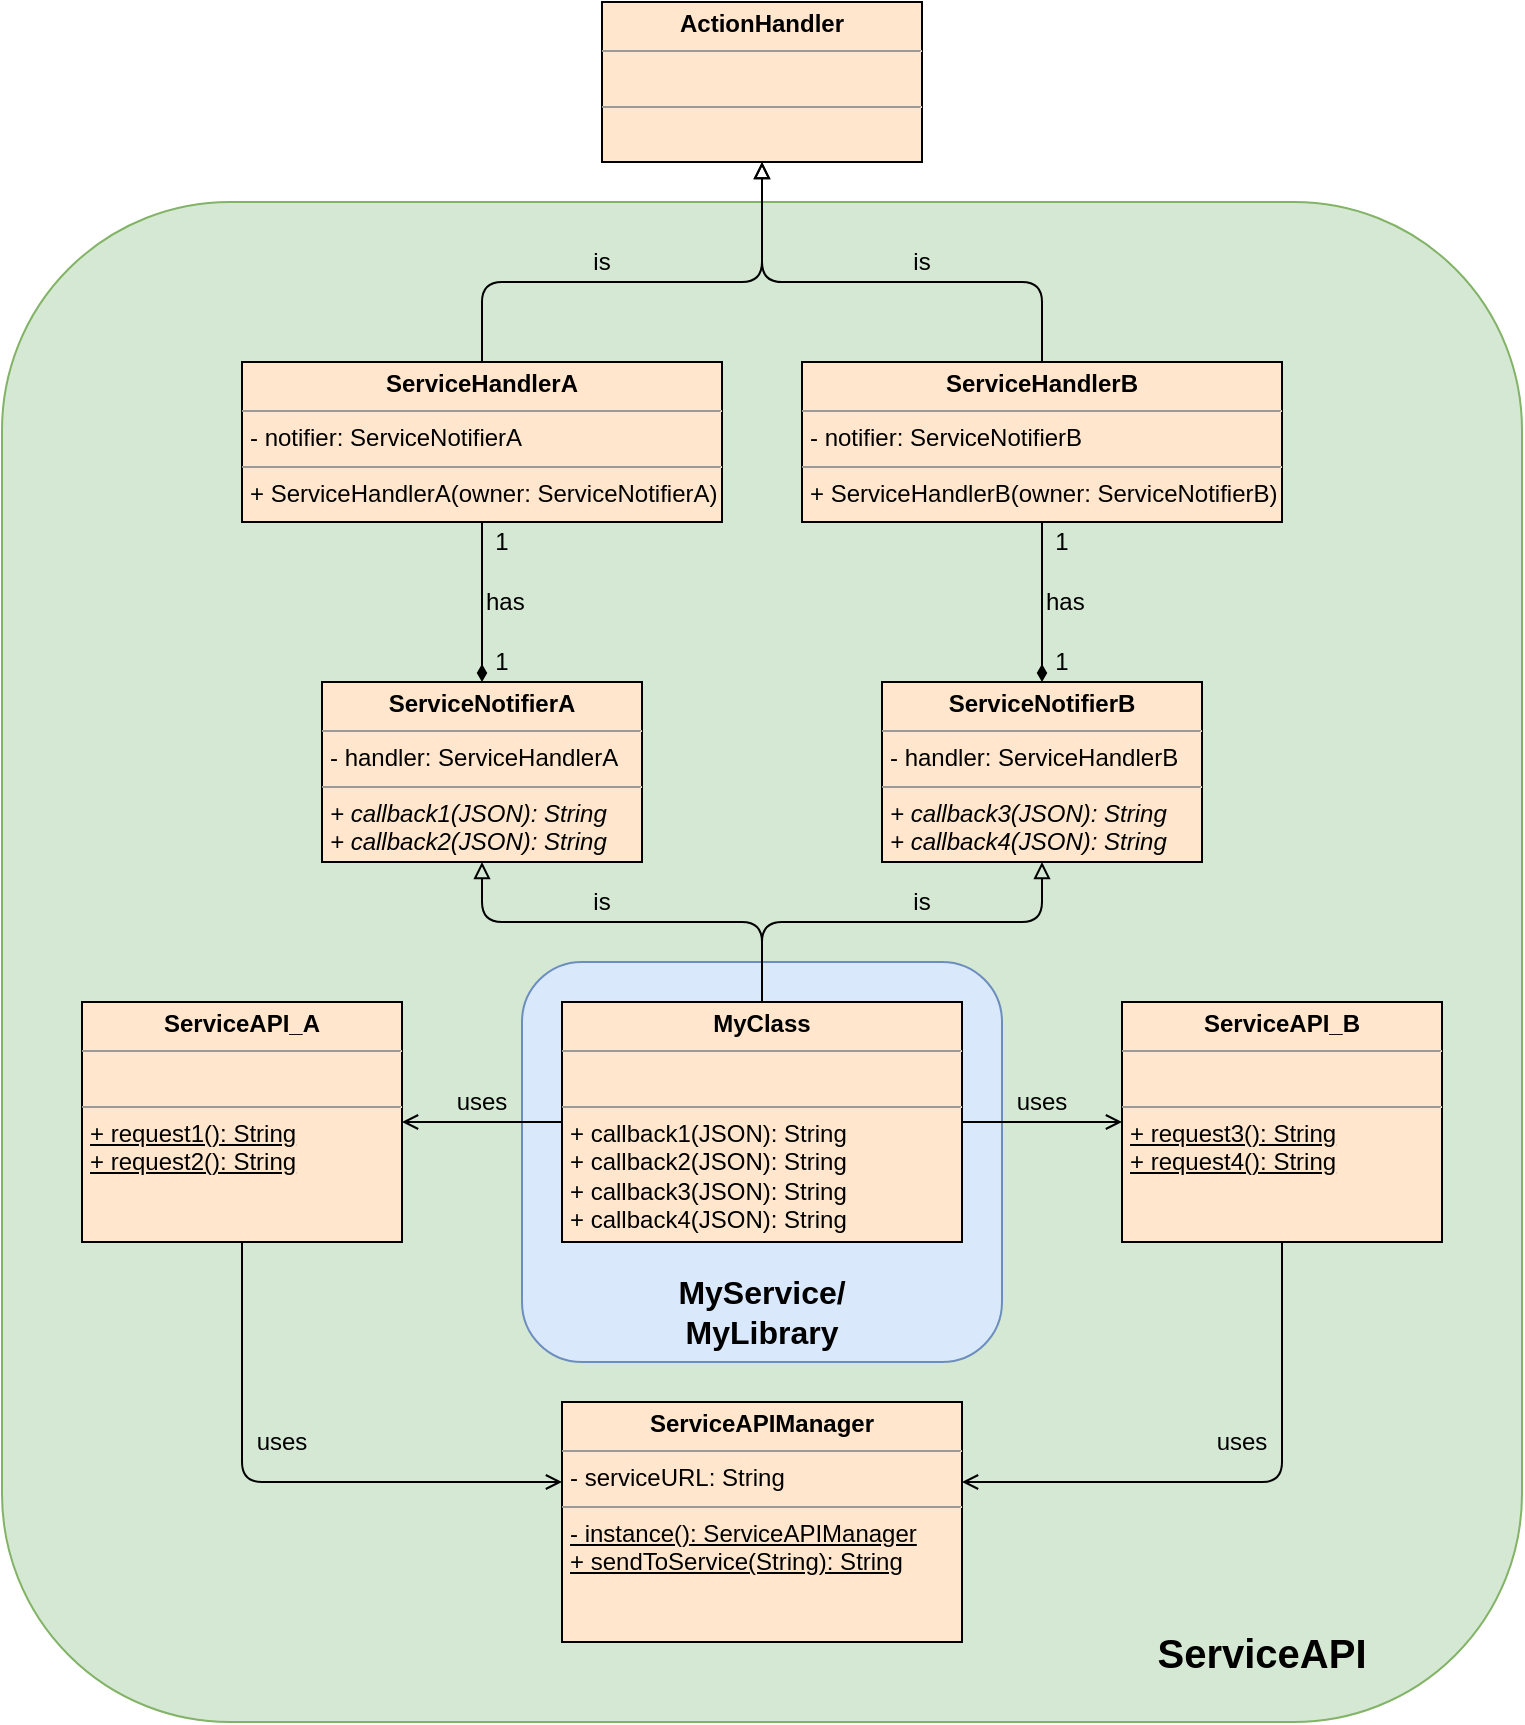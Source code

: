 <mxfile version="26.0.4">
  <diagram name="Page-1" id="a6RekXZ-yNWR2Jmaxnki">
    <mxGraphModel dx="2938" dy="1188" grid="1" gridSize="10" guides="1" tooltips="1" connect="1" arrows="1" fold="1" page="1" pageScale="1" pageWidth="1654" pageHeight="1169" math="0" shadow="0">
      <root>
        <mxCell id="0" />
        <mxCell id="1" parent="0" />
        <mxCell id="VOK0NjO4ZqthzF3g6MxM-36" value="" style="rounded=1;whiteSpace=wrap;html=1;fillColor=#d5e8d4;strokeColor=#82b366;fillStyle=auto;" vertex="1" parent="1">
          <mxGeometry x="320" y="120" width="760" height="760" as="geometry" />
        </mxCell>
        <mxCell id="VOK0NjO4ZqthzF3g6MxM-37" value="" style="rounded=1;whiteSpace=wrap;html=1;fillColor=#dae8fc;strokeColor=#6c8ebf;" vertex="1" parent="1">
          <mxGeometry x="580" y="500" width="240" height="200" as="geometry" />
        </mxCell>
        <mxCell id="VOK0NjO4ZqthzF3g6MxM-1" value="&lt;p style=&quot;margin:0px;margin-top:4px;text-align:center;&quot;&gt;&lt;span style=&quot;background-color: transparent; text-align: left;&quot;&gt;&lt;b&gt;ActionHandler&lt;/b&gt;&lt;/span&gt;&lt;/p&gt;&lt;hr size=&quot;1&quot;&gt;&lt;p style=&quot;margin:0px;margin-left:4px;&quot;&gt;&lt;br&gt;&lt;/p&gt;&lt;hr size=&quot;1&quot;&gt;&lt;p style=&quot;margin:0px;margin-left:4px;&quot;&gt;&lt;br&gt;&lt;/p&gt;" style="verticalAlign=top;align=left;overflow=fill;fontSize=12;fontFamily=Helvetica;html=1;fillColor=#ffe6cc;strokeColor=#000000;" vertex="1" parent="1">
          <mxGeometry x="620" y="20" width="160" height="80" as="geometry" />
        </mxCell>
        <mxCell id="VOK0NjO4ZqthzF3g6MxM-5" style="edgeStyle=orthogonalEdgeStyle;rounded=1;orthogonalLoop=1;jettySize=auto;html=1;endArrow=block;endFill=0;curved=0;" edge="1" parent="1" source="VOK0NjO4ZqthzF3g6MxM-2" target="VOK0NjO4ZqthzF3g6MxM-1">
          <mxGeometry relative="1" as="geometry">
            <Array as="points">
              <mxPoint x="560" y="160" />
              <mxPoint x="700" y="160" />
            </Array>
          </mxGeometry>
        </mxCell>
        <mxCell id="VOK0NjO4ZqthzF3g6MxM-2" value="&lt;p style=&quot;margin:0px;margin-top:4px;text-align:center;&quot;&gt;&lt;b&gt;ServiceHandlerA&lt;/b&gt;&lt;/p&gt;&lt;hr size=&quot;1&quot;&gt;&lt;p style=&quot;margin:0px;margin-left:4px;&quot;&gt;- notifier: ServiceNotifierA&lt;/p&gt;&lt;hr size=&quot;1&quot;&gt;&lt;p style=&quot;margin:0px;margin-left:4px;&quot;&gt;+ ServiceHandlerA(owner: ServiceNotifierA)&lt;/p&gt;" style="verticalAlign=top;align=left;overflow=fill;fontSize=12;fontFamily=Helvetica;html=1;fillColor=#ffe6cc;strokeColor=#000000;" vertex="1" parent="1">
          <mxGeometry x="440" y="200" width="240" height="80" as="geometry" />
        </mxCell>
        <mxCell id="VOK0NjO4ZqthzF3g6MxM-4" style="edgeStyle=orthogonalEdgeStyle;rounded=0;orthogonalLoop=1;jettySize=auto;html=1;endArrow=none;endFill=0;startArrow=diamondThin;startFill=1;" edge="1" parent="1" source="VOK0NjO4ZqthzF3g6MxM-3" target="VOK0NjO4ZqthzF3g6MxM-2">
          <mxGeometry relative="1" as="geometry" />
        </mxCell>
        <mxCell id="VOK0NjO4ZqthzF3g6MxM-3" value="&lt;p style=&quot;margin:0px;margin-top:4px;text-align:center;&quot;&gt;&lt;b&gt;ServiceNotifierA&lt;/b&gt;&lt;/p&gt;&lt;hr size=&quot;1&quot;&gt;&lt;p style=&quot;margin:0px;margin-left:4px;&quot;&gt;- handler: ServiceHandlerA&lt;/p&gt;&lt;hr size=&quot;1&quot;&gt;&lt;p style=&quot;margin:0px;margin-left:4px;&quot;&gt;&lt;i&gt;+ callback1(JSON): String&lt;/i&gt;&lt;/p&gt;&lt;p style=&quot;margin:0px;margin-left:4px;&quot;&gt;&lt;i&gt;+ callback2(JSON): String&lt;/i&gt;&lt;/p&gt;" style="verticalAlign=top;align=left;overflow=fill;fontSize=12;fontFamily=Helvetica;html=1;fillColor=#ffe6cc;strokeColor=#000000;" vertex="1" parent="1">
          <mxGeometry x="480" y="360" width="160" height="90" as="geometry" />
        </mxCell>
        <mxCell id="VOK0NjO4ZqthzF3g6MxM-10" style="edgeStyle=orthogonalEdgeStyle;rounded=1;orthogonalLoop=1;jettySize=auto;html=1;endArrow=block;endFill=0;curved=0;" edge="1" parent="1" source="VOK0NjO4ZqthzF3g6MxM-6" target="VOK0NjO4ZqthzF3g6MxM-1">
          <mxGeometry relative="1" as="geometry">
            <Array as="points">
              <mxPoint x="840" y="160" />
              <mxPoint x="700" y="160" />
            </Array>
          </mxGeometry>
        </mxCell>
        <mxCell id="VOK0NjO4ZqthzF3g6MxM-6" value="&lt;p style=&quot;margin:0px;margin-top:4px;text-align:center;&quot;&gt;&lt;b&gt;ServiceHandlerB&lt;/b&gt;&lt;/p&gt;&lt;hr size=&quot;1&quot;&gt;&lt;p style=&quot;margin:0px;margin-left:4px;&quot;&gt;- notifier: ServiceNotifierB&lt;/p&gt;&lt;hr size=&quot;1&quot;&gt;&lt;p style=&quot;margin:0px;margin-left:4px;&quot;&gt;+ ServiceHandlerB(owner: ServiceNotifierB&lt;span style=&quot;background-color: transparent; color: light-dark(rgb(0, 0, 0), rgb(255, 255, 255));&quot;&gt;)&lt;/span&gt;&lt;/p&gt;" style="verticalAlign=top;align=left;overflow=fill;fontSize=12;fontFamily=Helvetica;html=1;fillColor=#ffe6cc;strokeColor=#000000;" vertex="1" parent="1">
          <mxGeometry x="720" y="200" width="240" height="80" as="geometry" />
        </mxCell>
        <mxCell id="VOK0NjO4ZqthzF3g6MxM-9" style="edgeStyle=orthogonalEdgeStyle;rounded=0;orthogonalLoop=1;jettySize=auto;html=1;endArrow=none;endFill=0;startArrow=diamondThin;startFill=1;" edge="1" parent="1" source="VOK0NjO4ZqthzF3g6MxM-7" target="VOK0NjO4ZqthzF3g6MxM-6">
          <mxGeometry relative="1" as="geometry" />
        </mxCell>
        <mxCell id="VOK0NjO4ZqthzF3g6MxM-7" value="&lt;p style=&quot;margin:0px;margin-top:4px;text-align:center;&quot;&gt;&lt;b&gt;ServiceNotifierB&lt;/b&gt;&lt;/p&gt;&lt;hr size=&quot;1&quot;&gt;&lt;p style=&quot;margin:0px;margin-left:4px;&quot;&gt;- handler: ServiceHandlerB&lt;/p&gt;&lt;hr size=&quot;1&quot;&gt;&lt;p style=&quot;margin:0px;margin-left:4px;&quot;&gt;&lt;i&gt;+ callback3(JSON): String&lt;/i&gt;&lt;/p&gt;&lt;p style=&quot;margin:0px;margin-left:4px;&quot;&gt;&lt;i&gt;+ callback4(JSON): String&lt;/i&gt;&lt;/p&gt;" style="verticalAlign=top;align=left;overflow=fill;fontSize=12;fontFamily=Helvetica;html=1;fillColor=#ffe6cc;strokeColor=#000000;" vertex="1" parent="1">
          <mxGeometry x="760" y="360" width="160" height="90" as="geometry" />
        </mxCell>
        <mxCell id="VOK0NjO4ZqthzF3g6MxM-12" style="edgeStyle=orthogonalEdgeStyle;rounded=1;orthogonalLoop=1;jettySize=auto;html=1;endArrow=block;endFill=0;curved=0;" edge="1" parent="1" source="VOK0NjO4ZqthzF3g6MxM-11" target="VOK0NjO4ZqthzF3g6MxM-3">
          <mxGeometry relative="1" as="geometry">
            <Array as="points">
              <mxPoint x="700" y="480" />
              <mxPoint x="560" y="480" />
            </Array>
          </mxGeometry>
        </mxCell>
        <mxCell id="VOK0NjO4ZqthzF3g6MxM-13" style="edgeStyle=orthogonalEdgeStyle;rounded=1;orthogonalLoop=1;jettySize=auto;html=1;curved=0;endArrow=block;endFill=0;" edge="1" parent="1" source="VOK0NjO4ZqthzF3g6MxM-11" target="VOK0NjO4ZqthzF3g6MxM-7">
          <mxGeometry relative="1" as="geometry">
            <Array as="points">
              <mxPoint x="700" y="480" />
              <mxPoint x="840" y="480" />
            </Array>
          </mxGeometry>
        </mxCell>
        <mxCell id="VOK0NjO4ZqthzF3g6MxM-27" style="edgeStyle=orthogonalEdgeStyle;rounded=0;orthogonalLoop=1;jettySize=auto;html=1;endArrow=open;endFill=0;" edge="1" parent="1" source="VOK0NjO4ZqthzF3g6MxM-11" target="VOK0NjO4ZqthzF3g6MxM-24">
          <mxGeometry relative="1" as="geometry" />
        </mxCell>
        <mxCell id="VOK0NjO4ZqthzF3g6MxM-29" style="edgeStyle=orthogonalEdgeStyle;rounded=0;orthogonalLoop=1;jettySize=auto;html=1;endArrow=open;endFill=0;" edge="1" parent="1" source="VOK0NjO4ZqthzF3g6MxM-11" target="VOK0NjO4ZqthzF3g6MxM-25">
          <mxGeometry relative="1" as="geometry" />
        </mxCell>
        <mxCell id="VOK0NjO4ZqthzF3g6MxM-11" value="&lt;p style=&quot;margin:0px;margin-top:4px;text-align:center;&quot;&gt;&lt;b&gt;MyClass&lt;/b&gt;&lt;/p&gt;&lt;hr size=&quot;1&quot;&gt;&lt;p style=&quot;margin:0px;margin-left:4px;&quot;&gt;&lt;br&gt;&lt;/p&gt;&lt;hr size=&quot;1&quot;&gt;&lt;p style=&quot;margin:0px;margin-left:4px;&quot;&gt;+ callback1(JSON): String&lt;/p&gt;&lt;p style=&quot;margin:0px;margin-left:4px;&quot;&gt;+ callback2(JSON): String&lt;br&gt;&lt;/p&gt;&lt;p style=&quot;margin:0px;margin-left:4px;&quot;&gt;+ callback3(JSON): String&lt;br&gt;&lt;/p&gt;&lt;p style=&quot;margin:0px;margin-left:4px;&quot;&gt;+ callback4(JSON): String&lt;br&gt;&lt;/p&gt;" style="verticalAlign=top;align=left;overflow=fill;fontSize=12;fontFamily=Helvetica;html=1;fillColor=#ffe6cc;strokeColor=#000000;" vertex="1" parent="1">
          <mxGeometry x="600" y="520" width="200" height="120" as="geometry" />
        </mxCell>
        <mxCell id="VOK0NjO4ZqthzF3g6MxM-14" value="is" style="text;html=1;align=center;verticalAlign=middle;whiteSpace=wrap;rounded=0;" vertex="1" parent="1">
          <mxGeometry x="770" y="140" width="20" height="20" as="geometry" />
        </mxCell>
        <mxCell id="VOK0NjO4ZqthzF3g6MxM-15" value="is" style="text;html=1;align=center;verticalAlign=middle;whiteSpace=wrap;rounded=0;" vertex="1" parent="1">
          <mxGeometry x="610" y="140" width="20" height="20" as="geometry" />
        </mxCell>
        <mxCell id="VOK0NjO4ZqthzF3g6MxM-16" value="is" style="text;html=1;align=center;verticalAlign=middle;whiteSpace=wrap;rounded=0;" vertex="1" parent="1">
          <mxGeometry x="770" y="460" width="20" height="20" as="geometry" />
        </mxCell>
        <mxCell id="VOK0NjO4ZqthzF3g6MxM-17" value="is" style="text;html=1;align=center;verticalAlign=middle;whiteSpace=wrap;rounded=0;" vertex="1" parent="1">
          <mxGeometry x="610" y="460" width="20" height="20" as="geometry" />
        </mxCell>
        <mxCell id="VOK0NjO4ZqthzF3g6MxM-18" value="has" style="text;html=1;align=left;verticalAlign=middle;whiteSpace=wrap;rounded=0;" vertex="1" parent="1">
          <mxGeometry x="840" y="310" width="20" height="20" as="geometry" />
        </mxCell>
        <mxCell id="VOK0NjO4ZqthzF3g6MxM-19" value="has" style="text;html=1;align=left;verticalAlign=middle;whiteSpace=wrap;rounded=0;" vertex="1" parent="1">
          <mxGeometry x="560" y="310" width="20" height="20" as="geometry" />
        </mxCell>
        <mxCell id="VOK0NjO4ZqthzF3g6MxM-20" value="1" style="text;html=1;align=center;verticalAlign=middle;whiteSpace=wrap;rounded=0;" vertex="1" parent="1">
          <mxGeometry x="840" y="340" width="20" height="20" as="geometry" />
        </mxCell>
        <mxCell id="VOK0NjO4ZqthzF3g6MxM-21" value="1" style="text;html=1;align=center;verticalAlign=middle;whiteSpace=wrap;rounded=0;" vertex="1" parent="1">
          <mxGeometry x="560" y="340" width="20" height="20" as="geometry" />
        </mxCell>
        <mxCell id="VOK0NjO4ZqthzF3g6MxM-22" value="1" style="text;html=1;align=center;verticalAlign=middle;whiteSpace=wrap;rounded=0;" vertex="1" parent="1">
          <mxGeometry x="840" y="280" width="20" height="20" as="geometry" />
        </mxCell>
        <mxCell id="VOK0NjO4ZqthzF3g6MxM-23" value="1" style="text;html=1;align=center;verticalAlign=middle;whiteSpace=wrap;rounded=0;" vertex="1" parent="1">
          <mxGeometry x="560" y="280" width="20" height="20" as="geometry" />
        </mxCell>
        <mxCell id="VOK0NjO4ZqthzF3g6MxM-30" style="edgeStyle=orthogonalEdgeStyle;rounded=1;orthogonalLoop=1;jettySize=auto;html=1;curved=0;endArrow=open;endFill=0;" edge="1" parent="1" source="VOK0NjO4ZqthzF3g6MxM-24" target="VOK0NjO4ZqthzF3g6MxM-26">
          <mxGeometry relative="1" as="geometry">
            <Array as="points">
              <mxPoint x="440" y="760" />
            </Array>
          </mxGeometry>
        </mxCell>
        <mxCell id="VOK0NjO4ZqthzF3g6MxM-24" value="&lt;p style=&quot;margin:0px;margin-top:4px;text-align:center;&quot;&gt;&lt;b&gt;ServiceAPI_A&lt;/b&gt;&lt;/p&gt;&lt;hr size=&quot;1&quot;&gt;&lt;p style=&quot;margin:0px;margin-left:4px;&quot;&gt;&lt;br&gt;&lt;/p&gt;&lt;hr size=&quot;1&quot;&gt;&lt;p style=&quot;margin:0px;margin-left:4px;&quot;&gt;&lt;u&gt;+ request1(): String&lt;/u&gt;&lt;/p&gt;&lt;p style=&quot;margin:0px;margin-left:4px;&quot;&gt;&lt;u&gt;+ request2(): String&lt;/u&gt;&lt;/p&gt;" style="verticalAlign=top;align=left;overflow=fill;fontSize=12;fontFamily=Helvetica;html=1;fillColor=#ffe6cc;strokeColor=#000000;" vertex="1" parent="1">
          <mxGeometry x="360" y="520" width="160" height="120" as="geometry" />
        </mxCell>
        <mxCell id="VOK0NjO4ZqthzF3g6MxM-31" style="edgeStyle=orthogonalEdgeStyle;rounded=1;orthogonalLoop=1;jettySize=auto;html=1;endArrow=open;endFill=0;curved=0;" edge="1" parent="1" source="VOK0NjO4ZqthzF3g6MxM-25" target="VOK0NjO4ZqthzF3g6MxM-26">
          <mxGeometry relative="1" as="geometry">
            <Array as="points">
              <mxPoint x="960" y="760" />
            </Array>
          </mxGeometry>
        </mxCell>
        <mxCell id="VOK0NjO4ZqthzF3g6MxM-25" value="&lt;p style=&quot;margin:0px;margin-top:4px;text-align:center;&quot;&gt;&lt;b&gt;ServiceAPI_B&lt;/b&gt;&lt;/p&gt;&lt;hr size=&quot;1&quot;&gt;&lt;p style=&quot;margin:0px;margin-left:4px;&quot;&gt;&lt;br&gt;&lt;/p&gt;&lt;hr size=&quot;1&quot;&gt;&lt;p style=&quot;margin:0px;margin-left:4px;&quot;&gt;&lt;u&gt;+ request3(): String&lt;/u&gt;&lt;/p&gt;&lt;p style=&quot;margin:0px;margin-left:4px;&quot;&gt;&lt;u&gt;+ request4(): String&lt;/u&gt;&lt;/p&gt;" style="verticalAlign=top;align=left;overflow=fill;fontSize=12;fontFamily=Helvetica;html=1;fillColor=#ffe6cc;strokeColor=#000000;" vertex="1" parent="1">
          <mxGeometry x="880" y="520" width="160" height="120" as="geometry" />
        </mxCell>
        <mxCell id="VOK0NjO4ZqthzF3g6MxM-26" value="&lt;p style=&quot;margin:0px;margin-top:4px;text-align:center;&quot;&gt;&lt;b&gt;ServiceAPIManager&lt;/b&gt;&lt;/p&gt;&lt;hr size=&quot;1&quot;&gt;&lt;p style=&quot;margin:0px;margin-left:4px;&quot;&gt;- serviceURL: String&lt;/p&gt;&lt;hr size=&quot;1&quot;&gt;&lt;p style=&quot;margin:0px;margin-left:4px;&quot;&gt;&lt;u&gt;- instance(): ServiceAPIManager&lt;/u&gt;&lt;/p&gt;&lt;p style=&quot;margin:0px;margin-left:4px;&quot;&gt;&lt;u&gt;+ sendToService(String): String&lt;/u&gt;&lt;/p&gt;" style="verticalAlign=top;align=left;overflow=fill;fontSize=12;fontFamily=Helvetica;html=1;fillColor=#ffe6cc;strokeColor=#000000;" vertex="1" parent="1">
          <mxGeometry x="600" y="720" width="200" height="120" as="geometry" />
        </mxCell>
        <mxCell id="VOK0NjO4ZqthzF3g6MxM-32" value="uses" style="text;html=1;align=center;verticalAlign=middle;whiteSpace=wrap;rounded=0;" vertex="1" parent="1">
          <mxGeometry x="550" y="560" width="20" height="20" as="geometry" />
        </mxCell>
        <mxCell id="VOK0NjO4ZqthzF3g6MxM-33" value="uses" style="text;html=1;align=center;verticalAlign=middle;whiteSpace=wrap;rounded=0;" vertex="1" parent="1">
          <mxGeometry x="830" y="560" width="20" height="20" as="geometry" />
        </mxCell>
        <mxCell id="VOK0NjO4ZqthzF3g6MxM-34" value="uses" style="text;html=1;align=center;verticalAlign=middle;whiteSpace=wrap;rounded=0;" vertex="1" parent="1">
          <mxGeometry x="450" y="730" width="20" height="20" as="geometry" />
        </mxCell>
        <mxCell id="VOK0NjO4ZqthzF3g6MxM-35" value="uses" style="text;html=1;align=center;verticalAlign=middle;whiteSpace=wrap;rounded=0;" vertex="1" parent="1">
          <mxGeometry x="930" y="730" width="20" height="20" as="geometry" />
        </mxCell>
        <mxCell id="VOK0NjO4ZqthzF3g6MxM-38" value="&lt;font style=&quot;font-size: 16px;&quot;&gt;&lt;b&gt;MyService/ MyLibrary&lt;/b&gt;&lt;/font&gt;" style="text;html=1;align=center;verticalAlign=middle;whiteSpace=wrap;rounded=0;" vertex="1" parent="1">
          <mxGeometry x="670" y="660" width="60" height="30" as="geometry" />
        </mxCell>
        <mxCell id="VOK0NjO4ZqthzF3g6MxM-39" value="ServiceAPI" style="text;html=1;align=center;verticalAlign=middle;whiteSpace=wrap;rounded=0;fontStyle=1;fontSize=20;" vertex="1" parent="1">
          <mxGeometry x="920" y="830" width="60" height="30" as="geometry" />
        </mxCell>
      </root>
    </mxGraphModel>
  </diagram>
</mxfile>
